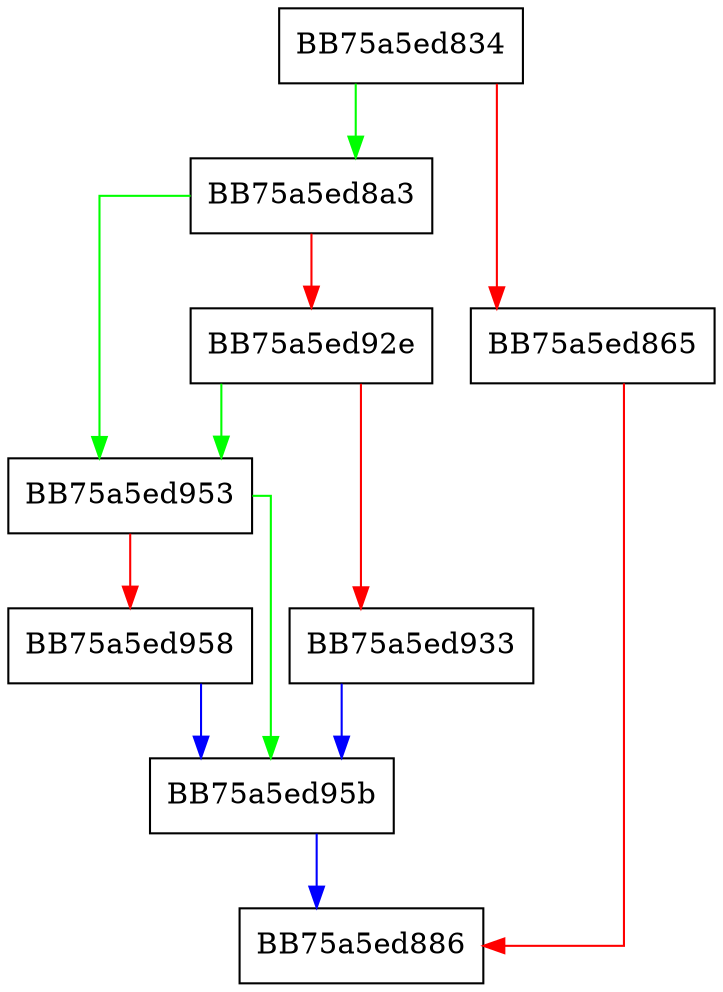 digraph vdbeCompareMemString {
  node [shape="box"];
  graph [splines=ortho];
  BB75a5ed834 -> BB75a5ed8a3 [color="green"];
  BB75a5ed834 -> BB75a5ed865 [color="red"];
  BB75a5ed865 -> BB75a5ed886 [color="red"];
  BB75a5ed8a3 -> BB75a5ed953 [color="green"];
  BB75a5ed8a3 -> BB75a5ed92e [color="red"];
  BB75a5ed92e -> BB75a5ed953 [color="green"];
  BB75a5ed92e -> BB75a5ed933 [color="red"];
  BB75a5ed933 -> BB75a5ed95b [color="blue"];
  BB75a5ed953 -> BB75a5ed95b [color="green"];
  BB75a5ed953 -> BB75a5ed958 [color="red"];
  BB75a5ed958 -> BB75a5ed95b [color="blue"];
  BB75a5ed95b -> BB75a5ed886 [color="blue"];
}